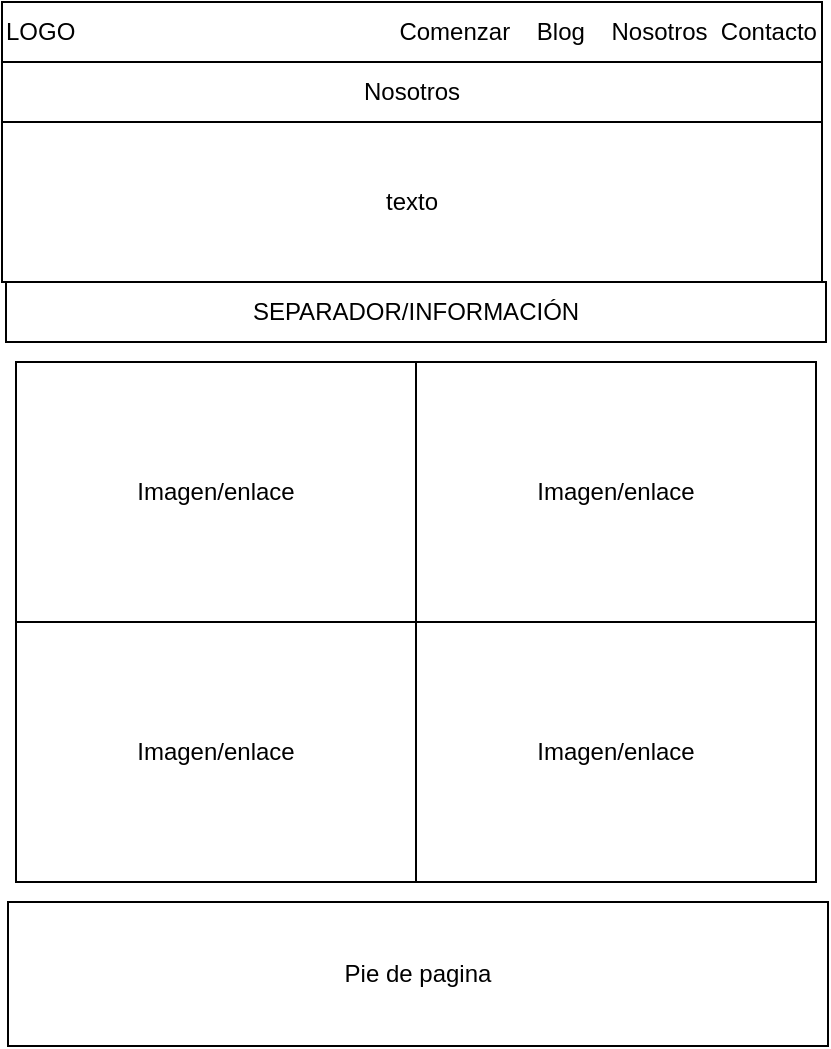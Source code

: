 <mxfile>
    <diagram id="Wv7jt6-sn4K07YVSv7_b" name="Page-1">
        <mxGraphModel dx="666" dy="610" grid="1" gridSize="10" guides="1" tooltips="1" connect="1" arrows="1" fold="1" page="1" pageScale="1" pageWidth="413" pageHeight="583" background="none" math="0" shadow="0">
            <root>
                <mxCell id="0"/>
                <mxCell id="1" parent="0"/>
                <mxCell id="Q9sEhAAmfFcPFmAfAIPp-1" value="LOGO&amp;nbsp; &amp;nbsp;&lt;span style=&quot;white-space: pre&quot;&gt;&#9;&lt;/span&gt;&lt;span style=&quot;white-space: pre&quot;&gt;&#9;&lt;/span&gt;&lt;span style=&quot;white-space: pre&quot;&gt;&#9;&lt;/span&gt;&lt;span style=&quot;white-space: pre&quot;&gt;&#9;&lt;/span&gt;&lt;span style=&quot;white-space: pre&quot;&gt;&#9;&lt;/span&gt;&lt;span style=&quot;white-space: pre&quot;&gt;&#9;&lt;/span&gt; &amp;nbsp; Comenzar&amp;nbsp; &amp;nbsp; Blog&amp;nbsp; &amp;nbsp; Nosotros&amp;nbsp; Contacto" style="rounded=0;whiteSpace=wrap;html=1;align=left;" parent="1" vertex="1">
                    <mxGeometry width="410" height="30" as="geometry"/>
                </mxCell>
                <mxCell id="Q9sEhAAmfFcPFmAfAIPp-3" value="Nosotros" style="rounded=0;whiteSpace=wrap;html=1;" parent="1" vertex="1">
                    <mxGeometry y="30" width="410" height="30" as="geometry"/>
                </mxCell>
                <mxCell id="Q9sEhAAmfFcPFmAfAIPp-4" value="texto" style="rounded=0;whiteSpace=wrap;html=1;" parent="1" vertex="1">
                    <mxGeometry y="60" width="410" height="80" as="geometry"/>
                </mxCell>
                <mxCell id="Q9sEhAAmfFcPFmAfAIPp-5" value="SEPARADOR/INFORMACIÓN" style="rounded=0;whiteSpace=wrap;html=1;" parent="1" vertex="1">
                    <mxGeometry x="2" y="140" width="410" height="30" as="geometry"/>
                </mxCell>
                <mxCell id="Q9sEhAAmfFcPFmAfAIPp-8" value="Pie de pagina" style="rounded=0;whiteSpace=wrap;html=1;" parent="1" vertex="1">
                    <mxGeometry x="3" y="450" width="410" height="72" as="geometry"/>
                </mxCell>
                <mxCell id="5" value="Imagen/enlace" style="rounded=0;whiteSpace=wrap;html=1;" parent="1" vertex="1">
                    <mxGeometry x="7" y="180" width="200" height="130" as="geometry"/>
                </mxCell>
                <mxCell id="8" value="Imagen/enlace" style="rounded=0;whiteSpace=wrap;html=1;" vertex="1" parent="1">
                    <mxGeometry x="207" y="180" width="200" height="130" as="geometry"/>
                </mxCell>
                <mxCell id="9" value="Imagen/enlace" style="rounded=0;whiteSpace=wrap;html=1;" vertex="1" parent="1">
                    <mxGeometry x="7" y="310" width="200" height="130" as="geometry"/>
                </mxCell>
                <mxCell id="10" value="Imagen/enlace" style="rounded=0;whiteSpace=wrap;html=1;" vertex="1" parent="1">
                    <mxGeometry x="207" y="310" width="200" height="130" as="geometry"/>
                </mxCell>
            </root>
        </mxGraphModel>
    </diagram>
</mxfile>